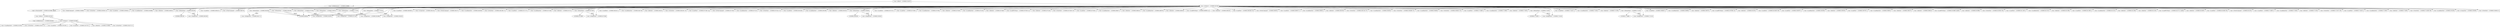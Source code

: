 digraph G {
133596921824544 [label="<class 'ir.DefinitionList'> 133596921824544" ];
133596921555360 [shape=box,label="<class 'ir.LoadImmStat'> 133596921555360" ];
133596921555072 [shape=box,label="<class 'ir.StoreStat'> 133596921555072: t0" ];
133596921555168 [shape=box,label="<class 'ir.LoadStat'> 133596921555168: x" ];
133596921555744 [shape=box,label="<class 'ir.LoadStat'> 133596921555744: x" ];
133596921555888 [shape=box,label="<class 'ir.BinStat'> 133596921555888" ];
133596921556176 [shape=box,label="<class 'ir.StoreStat'> 133596921556176: t3" ];
133596921824688 [shape=box,label="<class 'ir.StatList'> 133596921824688" ];
133596921824688 -> 133596921555360 [pos=0];
133596921824688 -> 133596921555072 [pos=1];
133596921824688 -> 133596921555168 [pos=2];
133596921824688 -> 133596921555744 [pos=3];
133596921824688 -> 133596921555888 [pos=4];
133596921824688 -> 133596921556176 [pos=5];
133596921825264 [shape=box,label="<class 'ir.Block'> 133596921825264" ];
133596921825264 -> 133596921824544;
133596921825264 -> 133596921824688;
133596921823968 [label="<class 'ir.FunctionDef'> 133596921823968: square" ];
133596921823968 -> 133596921825264;
133596922194864 [label="<class 'ir.DefinitionList'> 133596922194864" ];
133596922194864 -> 133596921823968 [pos=0];
133596921555264 [shape=box,label="<class 'ir.LoadImmStat'> 133596921555264" ];
133596921556368 [shape=box,label="<class 'ir.UnaryStat'> 133596921556368" ];
133596921556656 [shape=box,label="<class 'ir.StoreStat'> 133596921556656: t5" ];
133596921556800 [shape=box,label="<class 'ir.ReadCommand'> 133596921556800" ];
133596921659504 [shape=box,label="<class 'ir.StoreStat'> 133596921659504: t6" ];
133596921659648 [shape=box,label="<class 'ir.LoadStat'> 133596921659648: x" ];
133596921659888 [shape=box,label="<class 'ir.LoadImmStat'> 133596921659888" ];
133596921660032 [shape=box,label="<class 'ir.BinStat'> 133596921660032" ];
133596921661856 [shape=box,label="<class 'ir.BranchStat'> 133596921661856" ];
133596921661856 -> 133596921662048 [label=label2];
133596921661856 -> 133596921660128;
133596921660416 [shape=box,label="<class 'ir.LoadStat'> 133596921660416: x" ];
133596921660704 [shape=box,label="<class 'ir.PrintCommand'> 133596921660704" ];
133596921661808 [shape=box,label="<class 'ir.BranchStat'> 133596921661808" ];
133596921661808 -> 133596921661712 [label=label1];
133596921661808 -> 133596934390816;
133596921662048 [shape=box,label="<class 'ir.EmptyStat'> 133596921662048" ];
133596921660368 [shape=box,label="<class 'ir.LoadStat'> 133596921660368: x" ];
133596921661424 [shape=box,label="<class 'ir.UnaryStat'> 133596921661424" ];
133596921661472 [shape=box,label="<class 'ir.PrintCommand'> 133596921661472" ];
133596921661712 [shape=box,label="<class 'ir.EmptyStat'> 133596921661712" ];
133596921662096 [shape=box,label="<class 'ir.LoadImmStat'> 133596921662096" ];
133596921662288 [shape=box,label="<class 'ir.StoreStat'> 133596921662288: t15" ];
133596921824832 [shape=box,label="<class 'ir.EmptyStat'> 133596921824832" ];
133596921672176 [shape=box,label="<class 'ir.LoadStat'> 133596921672176: x" ];
133596921672368 [shape=box,label="<class 'ir.LoadImmStat'> 133596921672368" ];
133596921672512 [shape=box,label="<class 'ir.BinStat'> 133596921672512" ];
133596921672992 [shape=box,label="<class 'ir.BranchStat'> 133596921672992" ];
133596921672992 -> 133596921672848 [label=label4];
133596921672992 -> 133596921672608;
133596921662480 [shape=box,label="<class 'ir.BranchStat'> 133596921662480" ];
133596921662480 -> 133596934390816 [label=square];
133596921662480 -> 133596934390816;
133596921662432 [shape=box,label="<class 'ir.LoadStat'> 133596921662432: x" ];
133596921662768 [shape=box,label="<class 'ir.LoadImmStat'> 133596921662768" ];
133596921662912 [shape=box,label="<class 'ir.BinStat'> 133596921662912" ];
133596921663200 [shape=box,label="<class 'ir.StoreStat'> 133596921663200: t18" ];
133596921671840 [shape=box,label="<class 'ir.LoadStat'> 133596921671840: squ" ];
133596921671936 [shape=box,label="<class 'ir.PrintCommand'> 133596921671936" ];
133596921672944 [shape=box,label="<class 'ir.BranchStat'> 133596921672944" ];
133596921672944 -> 133596921824832 [label=label3];
133596921672944 -> 133596934390816;
133596921672848 [shape=box,label="<class 'ir.EmptyStat'> 133596921672848" ];
133596921673232 [shape=box,label="<class 'ir.LoadImmStat'> 133596921673232" ];
133596921673424 [shape=box,label="<class 'ir.StoreStat'> 133596921673424: t24" ];
133596921673184 [shape=box,label="<class 'ir.EmptyStat'> 133596921673184" ];
133596921691488 [shape=box,label="<class 'ir.LoadStat'> 133596921691488: x" ];
133596921691680 [shape=box,label="<class 'ir.LoadImmStat'> 133596921691680" ];
133596921691824 [shape=box,label="<class 'ir.BinStat'> 133596921691824" ];
133596921594064 [shape=box,label="<class 'ir.BranchStat'> 133596921594064" ];
133596921594064 -> 133596921593920 [label=label6];
133596921594064 -> 133596921691920;
133596921674720 [shape=box,label="<class 'ir.LoadStat'> 133596921674720: x" ];
133596921673568 [shape=box,label="<class 'ir.LoadStat'> 133596921673568: x" ];
133596921673904 [shape=box,label="<class 'ir.LoadImmStat'> 133596921673904" ];
133596921674048 [shape=box,label="<class 'ir.BinStat'> 133596921674048" ];
133596921674336 [shape=box,label="<class 'ir.LoadImmStat'> 133596921674336" ];
133596921674480 [shape=box,label="<class 'ir.BinStat'> 133596921674480" ];
133596921675056 [shape=box,label="<class 'ir.LoadPtrToSym'> 133596921675056: arr" ];
133596921675248 [shape=box,label="<class 'ir.BinStat'> 133596921675248" ];
133596921675296 [shape=box,label="<class 'ir.StoreStat'> 133596921675296: t30" ];
133596921675584 [shape=box,label="<class 'ir.LoadStat'> 133596921675584: x" ];
133596921688272 [shape=box,label="<class 'ir.LoadImmStat'> 133596921688272" ];
133596921688416 [shape=box,label="<class 'ir.BinStat'> 133596921688416" ];
133596921688704 [shape=box,label="<class 'ir.LoadImmStat'> 133596921688704" ];
133596921689184 [shape=box,label="<class 'ir.BinStat'> 133596921689184" ];
133596921689904 [shape=box,label="<class 'ir.LoadPtrToSym'> 133596921689904: arr" ];
133596921690240 [shape=box,label="<class 'ir.BinStat'> 133596921690240" ];
133596921690288 [shape=box,label="<class 'ir.LoadStat'> 133596921690288: t44" ];
133596921690432 [shape=box,label="<class 'ir.PrintCommand'> 133596921690432" ];
133596921690672 [shape=box,label="<class 'ir.LoadStat'> 133596921690672: x" ];
133596921690912 [shape=box,label="<class 'ir.LoadImmStat'> 133596921690912" ];
133596921691056 [shape=box,label="<class 'ir.BinStat'> 133596921691056" ];
133596921691344 [shape=box,label="<class 'ir.StoreStat'> 133596921691344: t47" ];
133596921594016 [shape=box,label="<class 'ir.BranchStat'> 133596921594016" ];
133596921594016 -> 133596921673184 [label=label5];
133596921594016 -> 133596934390816;
133596921593920 [shape=box,label="<class 'ir.EmptyStat'> 133596921593920" ];
133596921594304 [shape=box,label="<class 'ir.LoadImmStat'> 133596921594304" ];
133596921594496 [shape=box,label="<class 'ir.StoreStat'> 133596921594496: t51" ];
133596921594640 [shape=box,label="<class 'ir.LoadImmStat'> 133596921594640" ];
133596921594832 [shape=box,label="<class 'ir.StoreStat'> 133596921594832: t52" ];
133596921594256 [shape=box,label="<class 'ir.EmptyStat'> 133596921594256" ];
133596921715488 [shape=box,label="<class 'ir.LoadStat'> 133596921715488: x" ];
133596921715680 [shape=box,label="<class 'ir.LoadImmStat'> 133596921715680" ];
133596921715824 [shape=box,label="<class 'ir.BinStat'> 133596921715824" ];
133596921716304 [shape=box,label="<class 'ir.BranchStat'> 133596921716304" ];
133596921716304 -> 133596921716160 [label=label10];
133596921716304 -> 133596921715920;
133596921824880 [shape=box,label="<class 'ir.EmptyStat'> 133596921824880" ];
133596921714432 [shape=box,label="<class 'ir.LoadStat'> 133596921714432: y" ];
133596921714624 [shape=box,label="<class 'ir.LoadImmStat'> 133596921714624" ];
133596921714768 [shape=box,label="<class 'ir.BinStat'> 133596921714768" ];
133596921715248 [shape=box,label="<class 'ir.BranchStat'> 133596921715248" ];
133596921715248 -> 133596921715104 [label=label8];
133596921715248 -> 133596921714864;
133596921596656 [shape=box,label="<class 'ir.LoadStat'> 133596921596656: x" ];
133596921596992 [shape=box,label="<class 'ir.LoadImmStat'> 133596921596992" ];
133596921596752 [shape=box,label="<class 'ir.BinStat'> 133596921596752" ];
133596921597808 [shape=box,label="<class 'ir.LoadPtrToSym'> 133596921597808: arr" ];
133596921610352 [shape=box,label="<class 'ir.BinStat'> 133596921610352" ];
133596921610400 [shape=box,label="<class 'ir.LoadStat'> 133596921610400: t66" ];
133596921594976 [shape=box,label="<class 'ir.LoadStat'> 133596921594976: x" ];
133596921595360 [shape=box,label="<class 'ir.LoadImmStat'> 133596921595360" ];
133596921595504 [shape=box,label="<class 'ir.BinStat'> 133596921595504" ];
133596921595792 [shape=box,label="<class 'ir.LoadStat'> 133596921595792: y" ];
133596921596032 [shape=box,label="<class 'ir.LoadImmStat'> 133596921596032" ];
133596921596176 [shape=box,label="<class 'ir.BinStat'> 133596921596176" ];
133596921596416 [shape=box,label="<class 'ir.BinStat'> 133596921596416" ];
133596921610688 [shape=box,label="<class 'ir.LoadPtrToSym'> 133596921610688: multid" ];
133596921610880 [shape=box,label="<class 'ir.BinStat'> 133596921610880" ];
133596921610928 [shape=box,label="<class 'ir.StoreStat'> 133596921610928: t64" ];
133596921611168 [shape=box,label="<class 'ir.LoadStat'> 133596921611168: x" ];
133596921611552 [shape=box,label="<class 'ir.LoadImmStat'> 133596921611552" ];
133596921611696 [shape=box,label="<class 'ir.BinStat'> 133596921611696" ];
133596921611984 [shape=box,label="<class 'ir.LoadStat'> 133596921611984: y" ];
133596921612224 [shape=box,label="<class 'ir.LoadImmStat'> 133596921612224" ];
133596921612368 [shape=box,label="<class 'ir.BinStat'> 133596921612368" ];
133596921611264 [shape=box,label="<class 'ir.BinStat'> 133596921611264" ];
133596921613712 [shape=box,label="<class 'ir.LoadPtrToSym'> 133596921613712: multid" ];
133596921614000 [shape=box,label="<class 'ir.BinStat'> 133596921614000" ];
133596921614048 [shape=box,label="<class 'ir.LoadStat'> 133596921614048: t82" ];
133596921614192 [shape=box,label="<class 'ir.PrintCommand'> 133596921614192" ];
133596921712800 [shape=box,label="<class 'ir.LoadStat'> 133596921712800: x" ];
133596921713040 [shape=box,label="<class 'ir.LoadImmStat'> 133596921713040" ];
133596921713184 [shape=box,label="<class 'ir.BinStat'> 133596921713184" ];
133596921713472 [shape=box,label="<class 'ir.StoreStat'> 133596921713472: t85" ];
133596921713616 [shape=box,label="<class 'ir.LoadStat'> 133596921713616: y" ];
133596921713856 [shape=box,label="<class 'ir.LoadImmStat'> 133596921713856" ];
133596921714000 [shape=box,label="<class 'ir.BinStat'> 133596921714000" ];
133596921714288 [shape=box,label="<class 'ir.StoreStat'> 133596921714288: t88" ];
133596921715200 [shape=box,label="<class 'ir.BranchStat'> 133596921715200" ];
133596921715200 -> 133596921824880 [label=label7];
133596921715200 -> 133596934390816;
133596921715104 [shape=box,label="<class 'ir.EmptyStat'> 133596921715104" ];
133596921716256 [shape=box,label="<class 'ir.BranchStat'> 133596921716256" ];
133596921716256 -> 133596921594256 [label=label9];
133596921716256 -> 133596934390816;
133596921716160 [shape=box,label="<class 'ir.EmptyStat'> 133596921716160" ];
133596921825360 [shape=box,label="<class 'ir.StatList'> 133596921825360" ];
133596921825360 -> 133596921555264 [pos=0];
133596921825360 -> 133596921556368 [pos=1];
133596921825360 -> 133596921556656 [pos=2];
133596921825360 -> 133596921556800 [pos=3];
133596921825360 -> 133596921659504 [pos=4];
133596921825360 -> 133596921659648 [pos=5];
133596921825360 -> 133596921659888 [pos=6];
133596921825360 -> 133596921660032 [pos=7];
133596921825360 -> 133596921661856 [pos=8];
133596921825360 -> 133596921660416 [pos=9];
133596921825360 -> 133596921660704 [pos=10];
133596921825360 -> 133596921661808 [pos=11];
133596921825360 -> 133596921662048 [pos=12];
133596921825360 -> 133596921660368 [pos=13];
133596921825360 -> 133596921661424 [pos=14];
133596921825360 -> 133596921661472 [pos=15];
133596921825360 -> 133596921661712 [pos=16];
133596921825360 -> 133596921662096 [pos=17];
133596921825360 -> 133596921662288 [pos=18];
133596921825360 -> 133596921824832 [pos=19];
133596921825360 -> 133596921672176 [pos=20];
133596921825360 -> 133596921672368 [pos=21];
133596921825360 -> 133596921672512 [pos=22];
133596921825360 -> 133596921672992 [pos=23];
133596921825360 -> 133596921662480 [pos=24];
133596921825360 -> 133596921662432 [pos=25];
133596921825360 -> 133596921662768 [pos=26];
133596921825360 -> 133596921662912 [pos=27];
133596921825360 -> 133596921663200 [pos=28];
133596921825360 -> 133596921671840 [pos=29];
133596921825360 -> 133596921671936 [pos=30];
133596921825360 -> 133596921672944 [pos=31];
133596921825360 -> 133596921672848 [pos=32];
133596921825360 -> 133596921673232 [pos=33];
133596921825360 -> 133596921673424 [pos=34];
133596921825360 -> 133596921673184 [pos=35];
133596921825360 -> 133596921691488 [pos=36];
133596921825360 -> 133596921691680 [pos=37];
133596921825360 -> 133596921691824 [pos=38];
133596921825360 -> 133596921594064 [pos=39];
133596921825360 -> 133596921674720 [pos=40];
133596921825360 -> 133596921673568 [pos=41];
133596921825360 -> 133596921673904 [pos=42];
133596921825360 -> 133596921674048 [pos=43];
133596921825360 -> 133596921674336 [pos=44];
133596921825360 -> 133596921674480 [pos=45];
133596921825360 -> 133596921675056 [pos=46];
133596921825360 -> 133596921675248 [pos=47];
133596921825360 -> 133596921675296 [pos=48];
133596921825360 -> 133596921675584 [pos=49];
133596921825360 -> 133596921688272 [pos=50];
133596921825360 -> 133596921688416 [pos=51];
133596921825360 -> 133596921688704 [pos=52];
133596921825360 -> 133596921689184 [pos=53];
133596921825360 -> 133596921689904 [pos=54];
133596921825360 -> 133596921690240 [pos=55];
133596921825360 -> 133596921690288 [pos=56];
133596921825360 -> 133596921690432 [pos=57];
133596921825360 -> 133596921690672 [pos=58];
133596921825360 -> 133596921690912 [pos=59];
133596921825360 -> 133596921691056 [pos=60];
133596921825360 -> 133596921691344 [pos=61];
133596921825360 -> 133596921594016 [pos=62];
133596921825360 -> 133596921593920 [pos=63];
133596921825360 -> 133596921594304 [pos=64];
133596921825360 -> 133596921594496 [pos=65];
133596921825360 -> 133596921594640 [pos=66];
133596921825360 -> 133596921594832 [pos=67];
133596921825360 -> 133596921594256 [pos=68];
133596921825360 -> 133596921715488 [pos=69];
133596921825360 -> 133596921715680 [pos=70];
133596921825360 -> 133596921715824 [pos=71];
133596921825360 -> 133596921716304 [pos=72];
133596921825360 -> 133596921824880 [pos=73];
133596921825360 -> 133596921714432 [pos=74];
133596921825360 -> 133596921714624 [pos=75];
133596921825360 -> 133596921714768 [pos=76];
133596921825360 -> 133596921715248 [pos=77];
133596921825360 -> 133596921596656 [pos=78];
133596921825360 -> 133596921596992 [pos=79];
133596921825360 -> 133596921596752 [pos=80];
133596921825360 -> 133596921597808 [pos=81];
133596921825360 -> 133596921610352 [pos=82];
133596921825360 -> 133596921610400 [pos=83];
133596921825360 -> 133596921594976 [pos=84];
133596921825360 -> 133596921595360 [pos=85];
133596921825360 -> 133596921595504 [pos=86];
133596921825360 -> 133596921595792 [pos=87];
133596921825360 -> 133596921596032 [pos=88];
133596921825360 -> 133596921596176 [pos=89];
133596921825360 -> 133596921596416 [pos=90];
133596921825360 -> 133596921610688 [pos=91];
133596921825360 -> 133596921610880 [pos=92];
133596921825360 -> 133596921610928 [pos=93];
133596921825360 -> 133596921611168 [pos=94];
133596921825360 -> 133596921611552 [pos=95];
133596921825360 -> 133596921611696 [pos=96];
133596921825360 -> 133596921611984 [pos=97];
133596921825360 -> 133596921612224 [pos=98];
133596921825360 -> 133596921612368 [pos=99];
133596921825360 -> 133596921611264 [pos=100];
133596921825360 -> 133596921613712 [pos=101];
133596921825360 -> 133596921614000 [pos=102];
133596921825360 -> 133596921614048 [pos=103];
133596921825360 -> 133596921614192 [pos=104];
133596921825360 -> 133596921712800 [pos=105];
133596921825360 -> 133596921713040 [pos=106];
133596921825360 -> 133596921713184 [pos=107];
133596921825360 -> 133596921713472 [pos=108];
133596921825360 -> 133596921713616 [pos=109];
133596921825360 -> 133596921713856 [pos=110];
133596921825360 -> 133596921714000 [pos=111];
133596921825360 -> 133596921714288 [pos=112];
133596921825360 -> 133596921715200 [pos=113];
133596921825360 -> 133596921715104 [pos=114];
133596921825360 -> 133596921716256 [pos=115];
133596921825360 -> 133596921716160 [pos=116];
133596921554976 [shape=box,label="<class 'ir.Block'> 133596921554976" ];
133596921554976 -> 133596922194864;
133596921554976 -> 133596921825360;
}
